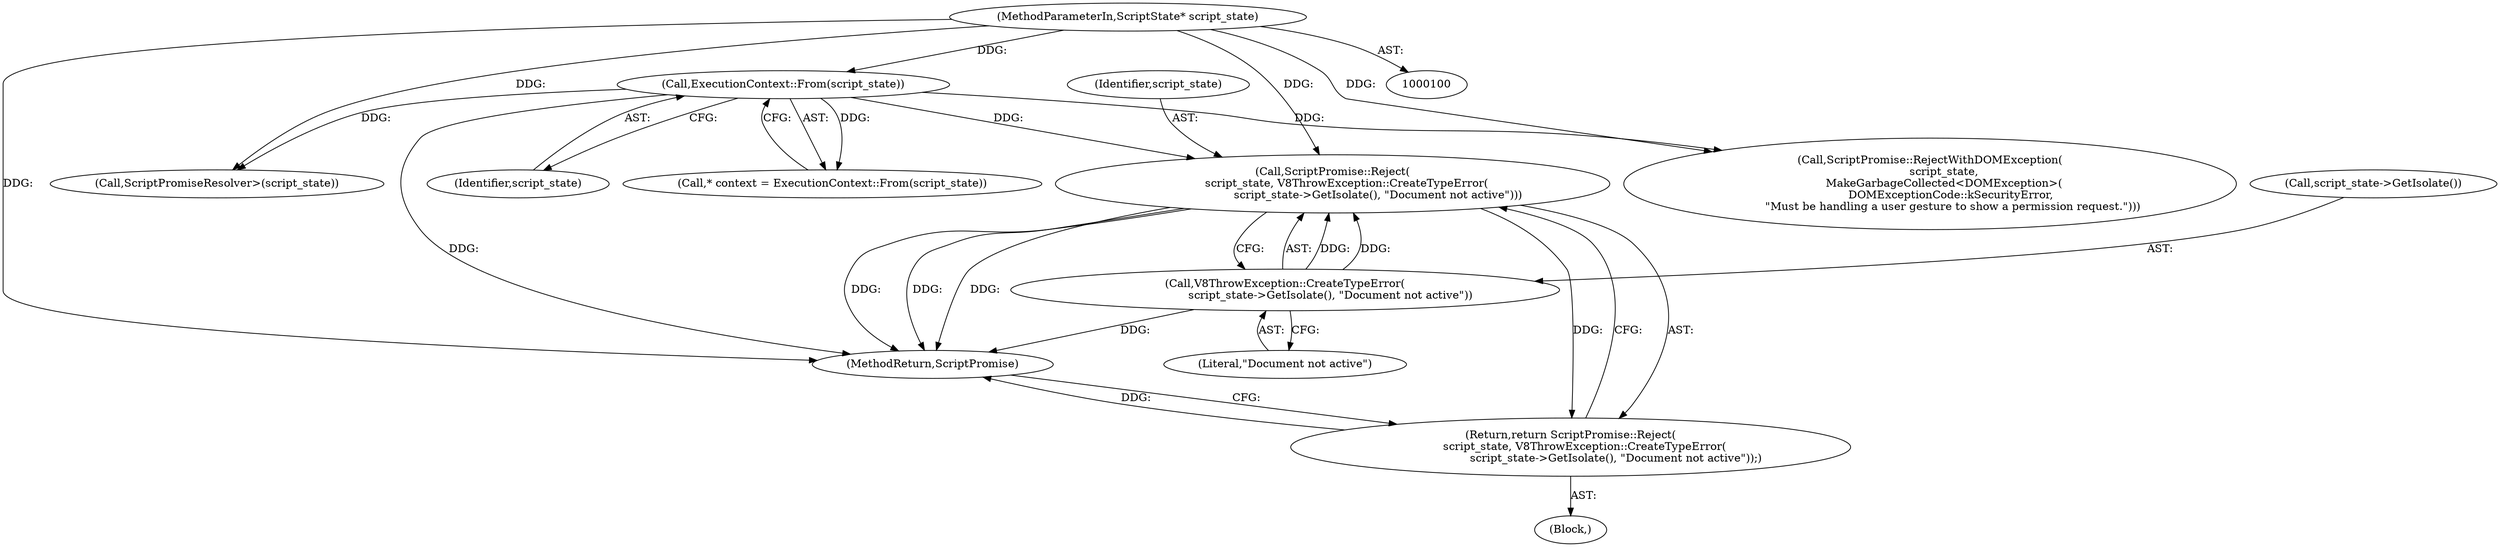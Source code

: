 digraph "0_Chrome_62154472bd2c43e1790dd1bd8a527c1db9118d88_4@pointer" {
"1000137" [label="(Call,ScriptPromise::Reject(\n        script_state, V8ThrowException::CreateTypeError(\n                          script_state->GetIsolate(), \"Document not active\")))"];
"1000108" [label="(Call,ExecutionContext::From(script_state))"];
"1000101" [label="(MethodParameterIn,ScriptState* script_state)"];
"1000139" [label="(Call,V8ThrowException::CreateTypeError(\n                          script_state->GetIsolate(), \"Document not active\"))"];
"1000136" [label="(Return,return ScriptPromise::Reject(\n        script_state, V8ThrowException::CreateTypeError(\n                          script_state->GetIsolate(), \"Document not active\"));)"];
"1000206" [label="(MethodReturn,ScriptPromise)"];
"1000109" [label="(Identifier,script_state)"];
"1000148" [label="(Call,ScriptPromise::RejectWithDOMException(\n        script_state,\n        MakeGarbageCollected<DOMException>(\n            DOMExceptionCode::kSecurityError,\n             \"Must be handling a user gesture to show a permission request.\")))"];
"1000106" [label="(Call,* context = ExecutionContext::From(script_state))"];
"1000138" [label="(Identifier,script_state)"];
"1000141" [label="(Literal,\"Document not active\")"];
"1000139" [label="(Call,V8ThrowException::CreateTypeError(\n                          script_state->GetIsolate(), \"Document not active\"))"];
"1000135" [label="(Block,)"];
"1000101" [label="(MethodParameterIn,ScriptState* script_state)"];
"1000137" [label="(Call,ScriptPromise::Reject(\n        script_state, V8ThrowException::CreateTypeError(\n                          script_state->GetIsolate(), \"Document not active\")))"];
"1000136" [label="(Return,return ScriptPromise::Reject(\n        script_state, V8ThrowException::CreateTypeError(\n                          script_state->GetIsolate(), \"Document not active\"));)"];
"1000108" [label="(Call,ExecutionContext::From(script_state))"];
"1000187" [label="(Call,ScriptPromiseResolver>(script_state))"];
"1000140" [label="(Call,script_state->GetIsolate())"];
"1000137" -> "1000136"  [label="AST: "];
"1000137" -> "1000139"  [label="CFG: "];
"1000138" -> "1000137"  [label="AST: "];
"1000139" -> "1000137"  [label="AST: "];
"1000136" -> "1000137"  [label="CFG: "];
"1000137" -> "1000206"  [label="DDG: "];
"1000137" -> "1000206"  [label="DDG: "];
"1000137" -> "1000206"  [label="DDG: "];
"1000137" -> "1000136"  [label="DDG: "];
"1000108" -> "1000137"  [label="DDG: "];
"1000101" -> "1000137"  [label="DDG: "];
"1000139" -> "1000137"  [label="DDG: "];
"1000139" -> "1000137"  [label="DDG: "];
"1000108" -> "1000106"  [label="AST: "];
"1000108" -> "1000109"  [label="CFG: "];
"1000109" -> "1000108"  [label="AST: "];
"1000106" -> "1000108"  [label="CFG: "];
"1000108" -> "1000206"  [label="DDG: "];
"1000108" -> "1000106"  [label="DDG: "];
"1000101" -> "1000108"  [label="DDG: "];
"1000108" -> "1000148"  [label="DDG: "];
"1000108" -> "1000187"  [label="DDG: "];
"1000101" -> "1000100"  [label="AST: "];
"1000101" -> "1000206"  [label="DDG: "];
"1000101" -> "1000148"  [label="DDG: "];
"1000101" -> "1000187"  [label="DDG: "];
"1000139" -> "1000141"  [label="CFG: "];
"1000140" -> "1000139"  [label="AST: "];
"1000141" -> "1000139"  [label="AST: "];
"1000139" -> "1000206"  [label="DDG: "];
"1000136" -> "1000135"  [label="AST: "];
"1000206" -> "1000136"  [label="CFG: "];
"1000136" -> "1000206"  [label="DDG: "];
}

